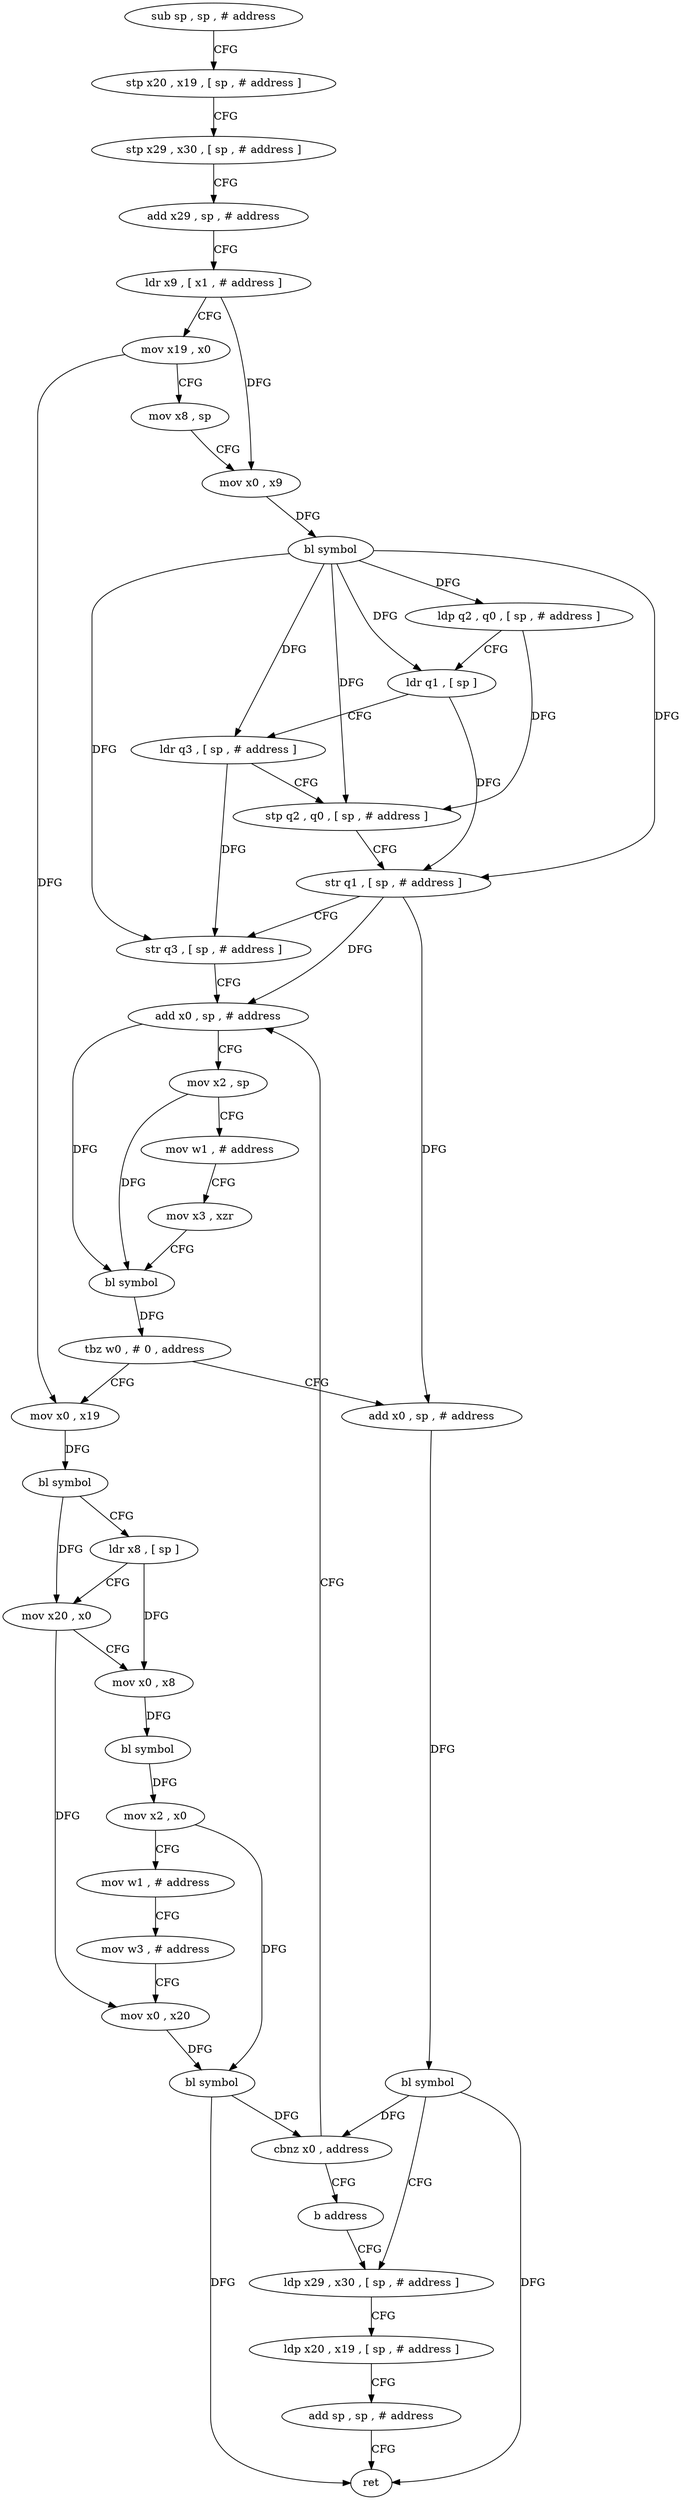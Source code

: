 digraph "func" {
"79832" [label = "sub sp , sp , # address" ]
"79836" [label = "stp x20 , x19 , [ sp , # address ]" ]
"79840" [label = "stp x29 , x30 , [ sp , # address ]" ]
"79844" [label = "add x29 , sp , # address" ]
"79848" [label = "ldr x9 , [ x1 , # address ]" ]
"79852" [label = "mov x19 , x0" ]
"79856" [label = "mov x8 , sp" ]
"79860" [label = "mov x0 , x9" ]
"79864" [label = "bl symbol" ]
"79868" [label = "ldp q2 , q0 , [ sp , # address ]" ]
"79872" [label = "ldr q1 , [ sp ]" ]
"79876" [label = "ldr q3 , [ sp , # address ]" ]
"79880" [label = "stp q2 , q0 , [ sp , # address ]" ]
"79884" [label = "str q1 , [ sp , # address ]" ]
"79888" [label = "str q3 , [ sp , # address ]" ]
"79892" [label = "add x0 , sp , # address" ]
"79968" [label = "add x0 , sp , # address" ]
"79972" [label = "bl symbol" ]
"79976" [label = "ldp x29 , x30 , [ sp , # address ]" ]
"79916" [label = "mov x0 , x19" ]
"79920" [label = "bl symbol" ]
"79924" [label = "ldr x8 , [ sp ]" ]
"79928" [label = "mov x20 , x0" ]
"79932" [label = "mov x0 , x8" ]
"79936" [label = "bl symbol" ]
"79940" [label = "mov x2 , x0" ]
"79944" [label = "mov w1 , # address" ]
"79948" [label = "mov w3 , # address" ]
"79952" [label = "mov x0 , x20" ]
"79956" [label = "bl symbol" ]
"79960" [label = "cbnz x0 , address" ]
"79964" [label = "b address" ]
"79896" [label = "mov x2 , sp" ]
"79900" [label = "mov w1 , # address" ]
"79904" [label = "mov x3 , xzr" ]
"79908" [label = "bl symbol" ]
"79912" [label = "tbz w0 , # 0 , address" ]
"79980" [label = "ldp x20 , x19 , [ sp , # address ]" ]
"79984" [label = "add sp , sp , # address" ]
"79988" [label = "ret" ]
"79832" -> "79836" [ label = "CFG" ]
"79836" -> "79840" [ label = "CFG" ]
"79840" -> "79844" [ label = "CFG" ]
"79844" -> "79848" [ label = "CFG" ]
"79848" -> "79852" [ label = "CFG" ]
"79848" -> "79860" [ label = "DFG" ]
"79852" -> "79856" [ label = "CFG" ]
"79852" -> "79916" [ label = "DFG" ]
"79856" -> "79860" [ label = "CFG" ]
"79860" -> "79864" [ label = "DFG" ]
"79864" -> "79868" [ label = "DFG" ]
"79864" -> "79880" [ label = "DFG" ]
"79864" -> "79872" [ label = "DFG" ]
"79864" -> "79884" [ label = "DFG" ]
"79864" -> "79876" [ label = "DFG" ]
"79864" -> "79888" [ label = "DFG" ]
"79868" -> "79872" [ label = "CFG" ]
"79868" -> "79880" [ label = "DFG" ]
"79872" -> "79876" [ label = "CFG" ]
"79872" -> "79884" [ label = "DFG" ]
"79876" -> "79880" [ label = "CFG" ]
"79876" -> "79888" [ label = "DFG" ]
"79880" -> "79884" [ label = "CFG" ]
"79884" -> "79888" [ label = "CFG" ]
"79884" -> "79892" [ label = "DFG" ]
"79884" -> "79968" [ label = "DFG" ]
"79888" -> "79892" [ label = "CFG" ]
"79892" -> "79896" [ label = "CFG" ]
"79892" -> "79908" [ label = "DFG" ]
"79968" -> "79972" [ label = "DFG" ]
"79972" -> "79976" [ label = "CFG" ]
"79972" -> "79960" [ label = "DFG" ]
"79972" -> "79988" [ label = "DFG" ]
"79976" -> "79980" [ label = "CFG" ]
"79916" -> "79920" [ label = "DFG" ]
"79920" -> "79924" [ label = "CFG" ]
"79920" -> "79928" [ label = "DFG" ]
"79924" -> "79928" [ label = "CFG" ]
"79924" -> "79932" [ label = "DFG" ]
"79928" -> "79932" [ label = "CFG" ]
"79928" -> "79952" [ label = "DFG" ]
"79932" -> "79936" [ label = "DFG" ]
"79936" -> "79940" [ label = "DFG" ]
"79940" -> "79944" [ label = "CFG" ]
"79940" -> "79956" [ label = "DFG" ]
"79944" -> "79948" [ label = "CFG" ]
"79948" -> "79952" [ label = "CFG" ]
"79952" -> "79956" [ label = "DFG" ]
"79956" -> "79960" [ label = "DFG" ]
"79956" -> "79988" [ label = "DFG" ]
"79960" -> "79892" [ label = "CFG" ]
"79960" -> "79964" [ label = "CFG" ]
"79964" -> "79976" [ label = "CFG" ]
"79896" -> "79900" [ label = "CFG" ]
"79896" -> "79908" [ label = "DFG" ]
"79900" -> "79904" [ label = "CFG" ]
"79904" -> "79908" [ label = "CFG" ]
"79908" -> "79912" [ label = "DFG" ]
"79912" -> "79968" [ label = "CFG" ]
"79912" -> "79916" [ label = "CFG" ]
"79980" -> "79984" [ label = "CFG" ]
"79984" -> "79988" [ label = "CFG" ]
}
